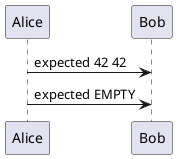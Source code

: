 {
  "sha1": "srvn9empcjtgqhwsio231xmvnb5un9q",
  "insertion": {
    "when": "2024-06-04T17:28:45.371Z",
    "user": "plantuml@gmail.com"
  }
}
@startuml
'!preprocessorV2
%set_variable_value("$foo"+"dummy", "42")

Alice -> Bob : expected 42 %get_variable_value("$foo"+"dummy")
Alice -> Bob : expected EMPTY %get_variable_value("$foo"+"dummyd")

@enduml 
